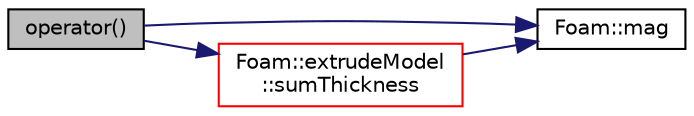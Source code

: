 digraph "operator()"
{
  bgcolor="transparent";
  edge [fontname="Helvetica",fontsize="10",labelfontname="Helvetica",labelfontsize="10"];
  node [fontname="Helvetica",fontsize="10",shape=record];
  rankdir="LR";
  Node6 [label="operator()",height=0.2,width=0.4,color="black", fillcolor="grey75", style="filled", fontcolor="black"];
  Node6 -> Node7 [color="midnightblue",fontsize="10",style="solid",fontname="Helvetica"];
  Node7 [label="Foam::mag",height=0.2,width=0.4,color="black",URL="$a21851.html#a929da2a3fdcf3dacbbe0487d3a330dae"];
  Node6 -> Node8 [color="midnightblue",fontsize="10",style="solid",fontname="Helvetica"];
  Node8 [label="Foam::extrudeModel\l::sumThickness",height=0.2,width=0.4,color="red",URL="$a25805.html#ac2a429eccc68b718961c0efcab997f63",tooltip="Helper: calculate cumulative relative thickness for layer. "];
  Node8 -> Node7 [color="midnightblue",fontsize="10",style="solid",fontname="Helvetica"];
}
